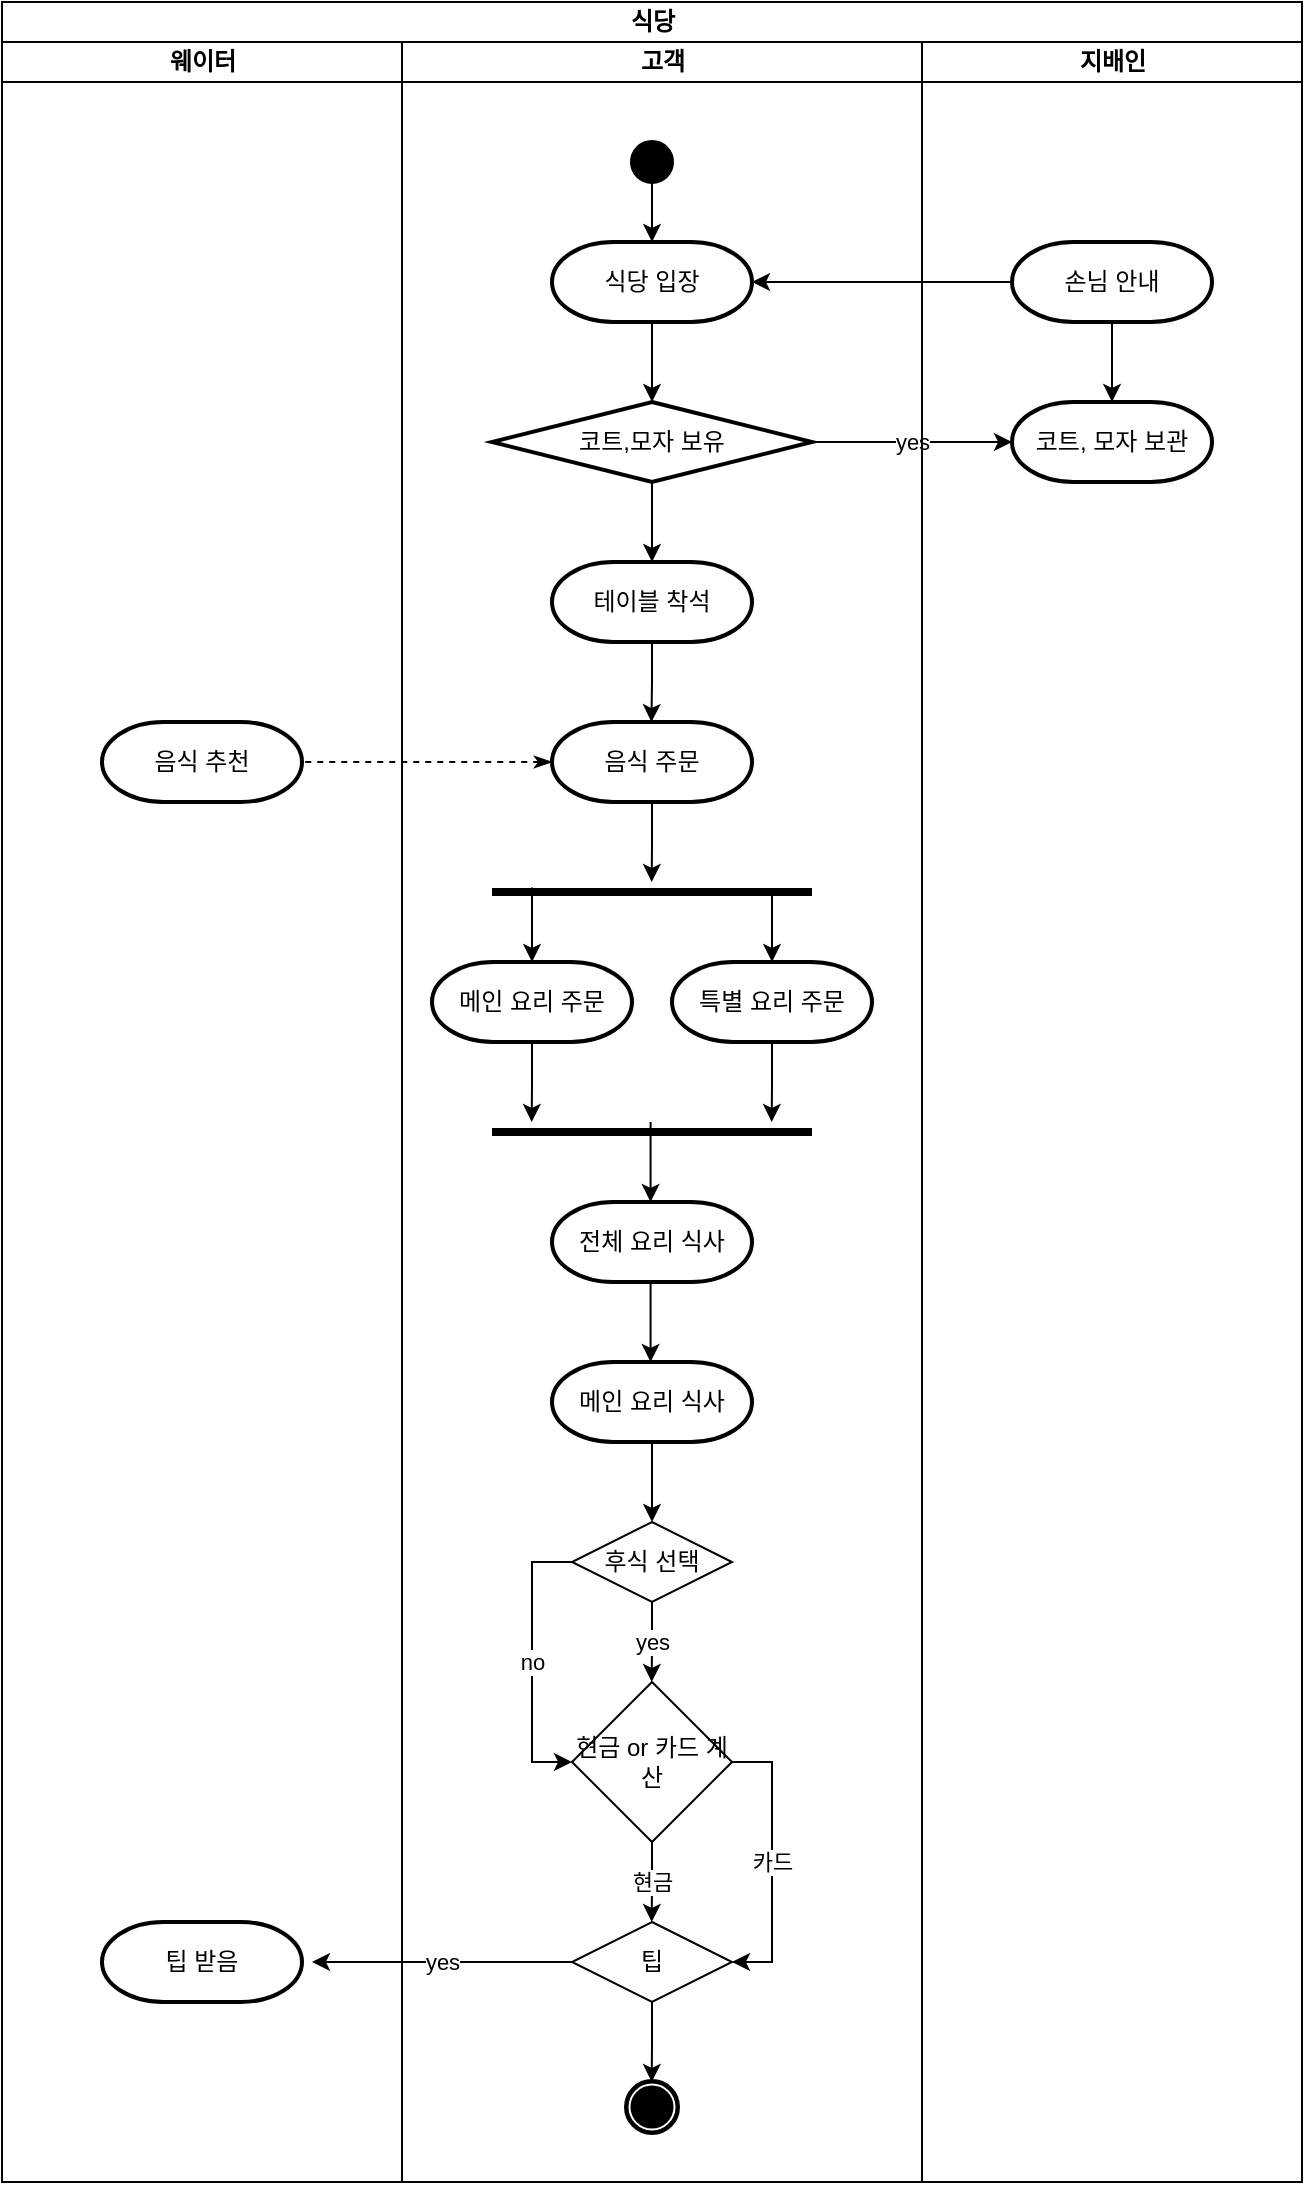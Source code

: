 <mxfile version="13.8.8" type="device"><diagram id="prtHgNgQTEPvFCAcTncT" name="Page-1"><mxGraphModel dx="1727" dy="1933" grid="1" gridSize="10" guides="1" tooltips="1" connect="1" arrows="1" fold="1" page="1" pageScale="1" pageWidth="827" pageHeight="1169" math="0" shadow="0"><root><mxCell id="0"/><mxCell id="1" parent="0"/><mxCell id="G8jQbEOmuJbJAburN-PQ-3" style="edgeStyle=orthogonalEdgeStyle;rounded=0;orthogonalLoop=1;jettySize=auto;html=1;exitX=0.5;exitY=1;exitDx=0;exitDy=0;exitPerimeter=0;" edge="1" parent="1" source="G8jQbEOmuJbJAburN-PQ-2"><mxGeometry relative="1" as="geometry"><mxPoint x="200" y="240" as="targetPoint"/></mxGeometry></mxCell><mxCell id="G8jQbEOmuJbJAburN-PQ-2" value="" style="strokeWidth=2;html=1;shape=mxgraph.flowchart.start_2;whiteSpace=wrap;fillColor=#000000;" vertex="1" parent="1"><mxGeometry x="190" y="190" width="20" height="20" as="geometry"/></mxCell><mxCell id="G8jQbEOmuJbJAburN-PQ-5" style="edgeStyle=orthogonalEdgeStyle;rounded=0;orthogonalLoop=1;jettySize=auto;html=1;exitX=0.5;exitY=1;exitDx=0;exitDy=0;exitPerimeter=0;" edge="1" parent="1" source="G8jQbEOmuJbJAburN-PQ-4"><mxGeometry relative="1" as="geometry"><mxPoint x="200" y="320" as="targetPoint"/></mxGeometry></mxCell><mxCell id="G8jQbEOmuJbJAburN-PQ-4" value="식당 입장" style="strokeWidth=2;html=1;shape=mxgraph.flowchart.terminator;whiteSpace=wrap;fillColor=#FFFFFF;" vertex="1" parent="1"><mxGeometry x="150" y="240" width="100" height="40" as="geometry"/></mxCell><mxCell id="G8jQbEOmuJbJAburN-PQ-7" value="yes" style="edgeStyle=orthogonalEdgeStyle;rounded=0;orthogonalLoop=1;jettySize=auto;html=1;exitX=1;exitY=0.5;exitDx=0;exitDy=0;exitPerimeter=0;entryX=0;entryY=0.5;entryDx=0;entryDy=0;entryPerimeter=0;" edge="1" parent="1" source="G8jQbEOmuJbJAburN-PQ-6" target="G8jQbEOmuJbJAburN-PQ-8"><mxGeometry relative="1" as="geometry"><mxPoint x="320" y="340.353" as="targetPoint"/></mxGeometry></mxCell><mxCell id="G8jQbEOmuJbJAburN-PQ-19" style="edgeStyle=orthogonalEdgeStyle;rounded=0;orthogonalLoop=1;jettySize=auto;html=1;exitX=0.5;exitY=1;exitDx=0;exitDy=0;exitPerimeter=0;" edge="1" parent="1" source="G8jQbEOmuJbJAburN-PQ-6"><mxGeometry relative="1" as="geometry"><mxPoint x="200" y="400" as="targetPoint"/></mxGeometry></mxCell><mxCell id="G8jQbEOmuJbJAburN-PQ-6" value="코트,모자 보유" style="strokeWidth=2;html=1;shape=mxgraph.flowchart.decision;whiteSpace=wrap;fillColor=#FFFFFF;" vertex="1" parent="1"><mxGeometry x="120" y="320" width="160" height="40" as="geometry"/></mxCell><mxCell id="G8jQbEOmuJbJAburN-PQ-14" value="식당" style="swimlane;html=1;childLayout=stackLayout;resizeParent=1;resizeParentMax=0;startSize=20;fillColor=#FFFFFF;" vertex="1" parent="1"><mxGeometry x="-125" y="120" width="650" height="1090" as="geometry"/></mxCell><mxCell id="G8jQbEOmuJbJAburN-PQ-15" value="웨이터" style="swimlane;html=1;startSize=20;" vertex="1" parent="G8jQbEOmuJbJAburN-PQ-14"><mxGeometry y="20" width="200" height="1070" as="geometry"/></mxCell><mxCell id="G8jQbEOmuJbJAburN-PQ-24" value="음식 추천" style="strokeWidth=2;html=1;shape=mxgraph.flowchart.terminator;whiteSpace=wrap;fillColor=#FFFFFF;" vertex="1" parent="G8jQbEOmuJbJAburN-PQ-15"><mxGeometry x="50" y="340" width="100" height="40" as="geometry"/></mxCell><mxCell id="G8jQbEOmuJbJAburN-PQ-59" value="팁 받음" style="strokeWidth=2;html=1;shape=mxgraph.flowchart.terminator;whiteSpace=wrap;fillColor=#FFFFFF;" vertex="1" parent="G8jQbEOmuJbJAburN-PQ-15"><mxGeometry x="50" y="940" width="100" height="40" as="geometry"/></mxCell><mxCell id="G8jQbEOmuJbJAburN-PQ-16" value="고객" style="swimlane;html=1;startSize=20;" vertex="1" parent="G8jQbEOmuJbJAburN-PQ-14"><mxGeometry x="200" y="20" width="260" height="1070" as="geometry"/></mxCell><mxCell id="G8jQbEOmuJbJAburN-PQ-20" value="테이블 착석" style="strokeWidth=2;html=1;shape=mxgraph.flowchart.terminator;whiteSpace=wrap;fillColor=#FFFFFF;" vertex="1" parent="G8jQbEOmuJbJAburN-PQ-16"><mxGeometry x="75" y="260" width="100" height="40" as="geometry"/></mxCell><mxCell id="G8jQbEOmuJbJAburN-PQ-22" value="음식 주문" style="strokeWidth=2;html=1;shape=mxgraph.flowchart.terminator;whiteSpace=wrap;fillColor=#FFFFFF;" vertex="1" parent="G8jQbEOmuJbJAburN-PQ-16"><mxGeometry x="75" y="340" width="100" height="40" as="geometry"/></mxCell><mxCell id="G8jQbEOmuJbJAburN-PQ-29" value="" style="line;strokeWidth=4;html=1;perimeter=backbonePerimeter;points=[];outlineConnect=0;fillColor=#FFFFFF;" vertex="1" parent="G8jQbEOmuJbJAburN-PQ-16"><mxGeometry x="45" y="420" width="160" height="10" as="geometry"/></mxCell><mxCell id="G8jQbEOmuJbJAburN-PQ-34" value="" style="endArrow=classic;html=1;" edge="1" parent="G8jQbEOmuJbJAburN-PQ-16"><mxGeometry width="50" height="50" relative="1" as="geometry"><mxPoint x="65" y="422.781" as="sourcePoint"/><mxPoint x="65" y="460" as="targetPoint"/></mxGeometry></mxCell><mxCell id="G8jQbEOmuJbJAburN-PQ-35" value="메인 요리 주문" style="strokeWidth=2;html=1;shape=mxgraph.flowchart.terminator;whiteSpace=wrap;fillColor=#FFFFFF;" vertex="1" parent="G8jQbEOmuJbJAburN-PQ-16"><mxGeometry x="15" y="460" width="100" height="40" as="geometry"/></mxCell><mxCell id="G8jQbEOmuJbJAburN-PQ-36" value="특별 요리 주문" style="strokeWidth=2;html=1;shape=mxgraph.flowchart.terminator;whiteSpace=wrap;fillColor=#FFFFFF;" vertex="1" parent="G8jQbEOmuJbJAburN-PQ-16"><mxGeometry x="135" y="460" width="100" height="40" as="geometry"/></mxCell><mxCell id="G8jQbEOmuJbJAburN-PQ-39" value="" style="line;strokeWidth=4;html=1;perimeter=backbonePerimeter;points=[];outlineConnect=0;fillColor=#FFFFFF;" vertex="1" parent="G8jQbEOmuJbJAburN-PQ-16"><mxGeometry x="45" y="540" width="160" height="10" as="geometry"/></mxCell><mxCell id="G8jQbEOmuJbJAburN-PQ-41" value="" style="endArrow=classic;html=1;" edge="1" parent="G8jQbEOmuJbJAburN-PQ-16"><mxGeometry width="50" height="50" relative="1" as="geometry"><mxPoint x="124.29" y="540" as="sourcePoint"/><mxPoint x="124.29" y="580" as="targetPoint"/></mxGeometry></mxCell><mxCell id="G8jQbEOmuJbJAburN-PQ-42" value="전체 요리 식사" style="strokeWidth=2;html=1;shape=mxgraph.flowchart.terminator;whiteSpace=wrap;fillColor=#FFFFFF;" vertex="1" parent="G8jQbEOmuJbJAburN-PQ-16"><mxGeometry x="75" y="580" width="100" height="40" as="geometry"/></mxCell><mxCell id="G8jQbEOmuJbJAburN-PQ-43" value="" style="endArrow=classic;html=1;" edge="1" parent="G8jQbEOmuJbJAburN-PQ-16"><mxGeometry width="50" height="50" relative="1" as="geometry"><mxPoint x="124.29" y="620" as="sourcePoint"/><mxPoint x="124.29" y="660" as="targetPoint"/></mxGeometry></mxCell><mxCell id="G8jQbEOmuJbJAburN-PQ-46" style="edgeStyle=orthogonalEdgeStyle;rounded=0;orthogonalLoop=1;jettySize=auto;html=1;exitX=0.5;exitY=1;exitDx=0;exitDy=0;exitPerimeter=0;startArrow=none;startFill=0;endArrow=classic;endFill=1;" edge="1" parent="G8jQbEOmuJbJAburN-PQ-16" source="G8jQbEOmuJbJAburN-PQ-44" target="G8jQbEOmuJbJAburN-PQ-45"><mxGeometry relative="1" as="geometry"/></mxCell><mxCell id="G8jQbEOmuJbJAburN-PQ-44" value="메인 요리 식사" style="strokeWidth=2;html=1;shape=mxgraph.flowchart.terminator;whiteSpace=wrap;fillColor=#FFFFFF;" vertex="1" parent="G8jQbEOmuJbJAburN-PQ-16"><mxGeometry x="75" y="660" width="100" height="40" as="geometry"/></mxCell><mxCell id="G8jQbEOmuJbJAburN-PQ-56" value="no" style="edgeStyle=orthogonalEdgeStyle;rounded=0;orthogonalLoop=1;jettySize=auto;html=1;exitX=0;exitY=0.5;exitDx=0;exitDy=0;entryX=0;entryY=0.5;entryDx=0;entryDy=0;startArrow=none;startFill=0;endArrow=classic;endFill=1;" edge="1" parent="G8jQbEOmuJbJAburN-PQ-16" source="G8jQbEOmuJbJAburN-PQ-45" target="G8jQbEOmuJbJAburN-PQ-53"><mxGeometry relative="1" as="geometry"/></mxCell><mxCell id="G8jQbEOmuJbJAburN-PQ-45" value="후식 선택" style="rhombus;whiteSpace=wrap;html=1;fillColor=#FFFFFF;" vertex="1" parent="G8jQbEOmuJbJAburN-PQ-16"><mxGeometry x="85" y="740" width="80" height="40" as="geometry"/></mxCell><mxCell id="G8jQbEOmuJbJAburN-PQ-53" value="현금 or 카드 계산" style="rhombus;whiteSpace=wrap;html=1;fillColor=#FFFFFF;" vertex="1" parent="G8jQbEOmuJbJAburN-PQ-16"><mxGeometry x="85" y="820" width="80" height="80" as="geometry"/></mxCell><mxCell id="G8jQbEOmuJbJAburN-PQ-57" value="팁" style="rhombus;whiteSpace=wrap;html=1;fillColor=#FFFFFF;" vertex="1" parent="G8jQbEOmuJbJAburN-PQ-16"><mxGeometry x="85" y="940" width="80" height="40" as="geometry"/></mxCell><mxCell id="G8jQbEOmuJbJAburN-PQ-55" value="카드" style="edgeStyle=orthogonalEdgeStyle;rounded=0;orthogonalLoop=1;jettySize=auto;html=1;exitX=1;exitY=0.5;exitDx=0;exitDy=0;startArrow=none;startFill=0;endArrow=classic;endFill=1;entryX=1;entryY=0.5;entryDx=0;entryDy=0;" edge="1" parent="G8jQbEOmuJbJAburN-PQ-16" source="G8jQbEOmuJbJAburN-PQ-53" target="G8jQbEOmuJbJAburN-PQ-57"><mxGeometry relative="1" as="geometry"><mxPoint x="185" y="940" as="targetPoint"/></mxGeometry></mxCell><mxCell id="G8jQbEOmuJbJAburN-PQ-62" value="" style="shape=mxgraph.bpmn.shape;html=1;verticalLabelPosition=bottom;labelBackgroundColor=#ffffff;verticalAlign=top;align=center;perimeter=ellipsePerimeter;outlineConnect=0;outline=end;symbol=terminate;fillColor=#FFFFFF;" vertex="1" parent="G8jQbEOmuJbJAburN-PQ-16"><mxGeometry x="112.5" y="1020" width="25" height="25" as="geometry"/></mxCell><mxCell id="G8jQbEOmuJbJAburN-PQ-17" value="지배인" style="swimlane;html=1;startSize=20;" vertex="1" parent="G8jQbEOmuJbJAburN-PQ-14"><mxGeometry x="460" y="20" width="190" height="1070" as="geometry"/></mxCell><mxCell id="G8jQbEOmuJbJAburN-PQ-8" value="코트, 모자 보관" style="strokeWidth=2;html=1;shape=mxgraph.flowchart.terminator;whiteSpace=wrap;fillColor=#FFFFFF;" vertex="1" parent="G8jQbEOmuJbJAburN-PQ-17"><mxGeometry x="45" y="180" width="100" height="40" as="geometry"/></mxCell><mxCell id="G8jQbEOmuJbJAburN-PQ-50" style="edgeStyle=orthogonalEdgeStyle;rounded=0;orthogonalLoop=1;jettySize=auto;html=1;exitX=0.5;exitY=1;exitDx=0;exitDy=0;exitPerimeter=0;entryX=0.5;entryY=0;entryDx=0;entryDy=0;entryPerimeter=0;startArrow=none;startFill=0;endArrow=classic;endFill=1;" edge="1" parent="G8jQbEOmuJbJAburN-PQ-17" source="G8jQbEOmuJbJAburN-PQ-48" target="G8jQbEOmuJbJAburN-PQ-8"><mxGeometry relative="1" as="geometry"/></mxCell><mxCell id="G8jQbEOmuJbJAburN-PQ-48" value="손님 안내" style="strokeWidth=2;html=1;shape=mxgraph.flowchart.terminator;whiteSpace=wrap;fillColor=#FFFFFF;" vertex="1" parent="G8jQbEOmuJbJAburN-PQ-17"><mxGeometry x="45" y="100" width="100" height="40" as="geometry"/></mxCell><mxCell id="G8jQbEOmuJbJAburN-PQ-23" value="" style="endArrow=none;dashed=1;html=1;startArrow=classicThin;startFill=1;exitX=0;exitY=0.5;exitDx=0;exitDy=0;exitPerimeter=0;entryX=1;entryY=0.5;entryDx=0;entryDy=0;entryPerimeter=0;" edge="1" parent="G8jQbEOmuJbJAburN-PQ-14" source="G8jQbEOmuJbJAburN-PQ-22" target="G8jQbEOmuJbJAburN-PQ-24"><mxGeometry width="50" height="50" relative="1" as="geometry"><mxPoint x="165" y="380" as="sourcePoint"/><mxPoint x="175" y="310" as="targetPoint"/></mxGeometry></mxCell><mxCell id="G8jQbEOmuJbJAburN-PQ-21" style="edgeStyle=orthogonalEdgeStyle;rounded=0;orthogonalLoop=1;jettySize=auto;html=1;exitX=0.5;exitY=1;exitDx=0;exitDy=0;exitPerimeter=0;" edge="1" parent="1" source="G8jQbEOmuJbJAburN-PQ-20"><mxGeometry relative="1" as="geometry"><mxPoint x="199.714" y="480" as="targetPoint"/></mxGeometry></mxCell><mxCell id="G8jQbEOmuJbJAburN-PQ-27" style="edgeStyle=orthogonalEdgeStyle;rounded=0;orthogonalLoop=1;jettySize=auto;html=1;exitX=0.5;exitY=1;exitDx=0;exitDy=0;exitPerimeter=0;startArrow=none;startFill=0;endArrow=classic;endFill=1;" edge="1" parent="1" source="G8jQbEOmuJbJAburN-PQ-22"><mxGeometry relative="1" as="geometry"><mxPoint x="199.857" y="560" as="targetPoint"/></mxGeometry></mxCell><mxCell id="G8jQbEOmuJbJAburN-PQ-33" value="" style="endArrow=classic;html=1;" edge="1" parent="1"><mxGeometry width="50" height="50" relative="1" as="geometry"><mxPoint x="260" y="565.571" as="sourcePoint"/><mxPoint x="260" y="600" as="targetPoint"/></mxGeometry></mxCell><mxCell id="G8jQbEOmuJbJAburN-PQ-37" style="edgeStyle=orthogonalEdgeStyle;rounded=0;orthogonalLoop=1;jettySize=auto;html=1;exitX=0.5;exitY=1;exitDx=0;exitDy=0;exitPerimeter=0;startArrow=none;startFill=0;endArrow=classic;endFill=1;" edge="1" parent="1" source="G8jQbEOmuJbJAburN-PQ-35"><mxGeometry relative="1" as="geometry"><mxPoint x="139.857" y="680" as="targetPoint"/></mxGeometry></mxCell><mxCell id="G8jQbEOmuJbJAburN-PQ-38" style="edgeStyle=orthogonalEdgeStyle;rounded=0;orthogonalLoop=1;jettySize=auto;html=1;exitX=0.5;exitY=1;exitDx=0;exitDy=0;exitPerimeter=0;startArrow=none;startFill=0;endArrow=classic;endFill=1;" edge="1" parent="1" source="G8jQbEOmuJbJAburN-PQ-36"><mxGeometry relative="1" as="geometry"><mxPoint x="259.857" y="680" as="targetPoint"/></mxGeometry></mxCell><mxCell id="G8jQbEOmuJbJAburN-PQ-47" value="yes" style="edgeStyle=orthogonalEdgeStyle;rounded=0;orthogonalLoop=1;jettySize=auto;html=1;exitX=0.5;exitY=1;exitDx=0;exitDy=0;startArrow=none;startFill=0;endArrow=classic;endFill=1;" edge="1" parent="1" source="G8jQbEOmuJbJAburN-PQ-45"><mxGeometry relative="1" as="geometry"><mxPoint x="199.857" y="960" as="targetPoint"/></mxGeometry></mxCell><mxCell id="G8jQbEOmuJbJAburN-PQ-49" style="edgeStyle=orthogonalEdgeStyle;rounded=0;orthogonalLoop=1;jettySize=auto;html=1;exitX=0;exitY=0.5;exitDx=0;exitDy=0;exitPerimeter=0;entryX=1;entryY=0.5;entryDx=0;entryDy=0;entryPerimeter=0;startArrow=none;startFill=0;endArrow=classic;endFill=1;" edge="1" parent="1" source="G8jQbEOmuJbJAburN-PQ-48" target="G8jQbEOmuJbJAburN-PQ-4"><mxGeometry relative="1" as="geometry"/></mxCell><mxCell id="G8jQbEOmuJbJAburN-PQ-54" value="현금" style="edgeStyle=orthogonalEdgeStyle;rounded=0;orthogonalLoop=1;jettySize=auto;html=1;exitX=0.5;exitY=1;exitDx=0;exitDy=0;startArrow=none;startFill=0;endArrow=classic;endFill=1;" edge="1" parent="1" source="G8jQbEOmuJbJAburN-PQ-53"><mxGeometry relative="1" as="geometry"><mxPoint x="199.857" y="1080" as="targetPoint"/></mxGeometry></mxCell><mxCell id="G8jQbEOmuJbJAburN-PQ-58" value="yes" style="edgeStyle=orthogonalEdgeStyle;rounded=0;orthogonalLoop=1;jettySize=auto;html=1;exitX=0;exitY=0.5;exitDx=0;exitDy=0;startArrow=none;startFill=0;endArrow=classic;endFill=1;" edge="1" parent="1" source="G8jQbEOmuJbJAburN-PQ-57"><mxGeometry relative="1" as="geometry"><mxPoint x="30" y="1100" as="targetPoint"/></mxGeometry></mxCell><mxCell id="G8jQbEOmuJbJAburN-PQ-60" style="edgeStyle=orthogonalEdgeStyle;rounded=0;orthogonalLoop=1;jettySize=auto;html=1;exitX=0.5;exitY=1;exitDx=0;exitDy=0;startArrow=none;startFill=0;endArrow=classic;endFill=1;" edge="1" parent="1" source="G8jQbEOmuJbJAburN-PQ-57"><mxGeometry relative="1" as="geometry"><mxPoint x="199.857" y="1160" as="targetPoint"/></mxGeometry></mxCell></root></mxGraphModel></diagram></mxfile>